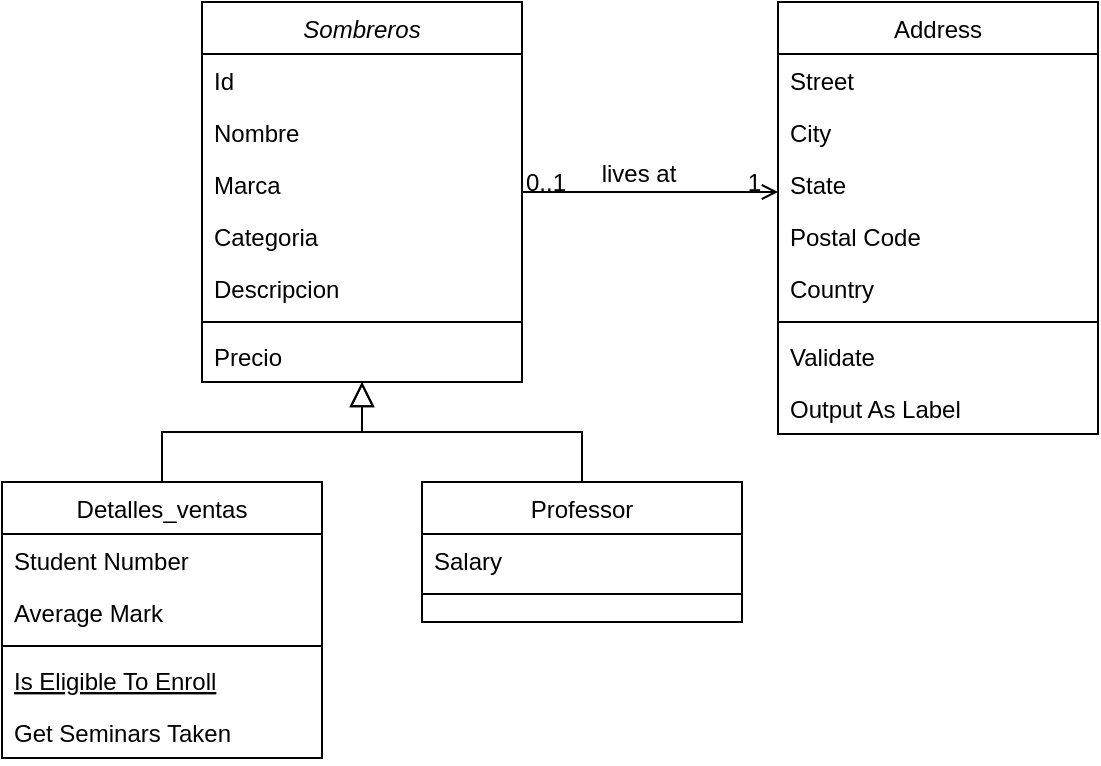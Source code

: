 <mxfile version="25.0.1" pages="2">
  <diagram id="C5RBs43oDa-KdzZeNtuy" name="Page-1">
    <mxGraphModel grid="1" page="1" gridSize="10" guides="1" tooltips="1" connect="1" arrows="1" fold="1" pageScale="1" pageWidth="827" pageHeight="1169" math="0" shadow="0">
      <root>
        <mxCell id="WIyWlLk6GJQsqaUBKTNV-0" />
        <mxCell id="WIyWlLk6GJQsqaUBKTNV-1" parent="WIyWlLk6GJQsqaUBKTNV-0" />
        <mxCell id="zkfFHV4jXpPFQw0GAbJ--0" value="Sombreros" style="swimlane;fontStyle=2;align=center;verticalAlign=top;childLayout=stackLayout;horizontal=1;startSize=26;horizontalStack=0;resizeParent=1;resizeLast=0;collapsible=1;marginBottom=0;rounded=0;shadow=0;strokeWidth=1;" parent="WIyWlLk6GJQsqaUBKTNV-1" vertex="1">
          <mxGeometry x="220" y="120" width="160" height="190" as="geometry">
            <mxRectangle x="230" y="140" width="160" height="26" as="alternateBounds" />
          </mxGeometry>
        </mxCell>
        <mxCell id="zkfFHV4jXpPFQw0GAbJ--1" value="Id    " style="text;align=left;verticalAlign=top;spacingLeft=4;spacingRight=4;overflow=hidden;rotatable=0;points=[[0,0.5],[1,0.5]];portConstraint=eastwest;" parent="zkfFHV4jXpPFQw0GAbJ--0" vertex="1">
          <mxGeometry y="26" width="160" height="26" as="geometry" />
        </mxCell>
        <mxCell id="zkfFHV4jXpPFQw0GAbJ--2" value="Nombre" style="text;align=left;verticalAlign=top;spacingLeft=4;spacingRight=4;overflow=hidden;rotatable=0;points=[[0,0.5],[1,0.5]];portConstraint=eastwest;rounded=0;shadow=0;html=0;" parent="zkfFHV4jXpPFQw0GAbJ--0" vertex="1">
          <mxGeometry y="52" width="160" height="26" as="geometry" />
        </mxCell>
        <mxCell id="zkfFHV4jXpPFQw0GAbJ--3" value="Marca " style="text;align=left;verticalAlign=top;spacingLeft=4;spacingRight=4;overflow=hidden;rotatable=0;points=[[0,0.5],[1,0.5]];portConstraint=eastwest;rounded=0;shadow=0;html=0;" parent="zkfFHV4jXpPFQw0GAbJ--0" vertex="1">
          <mxGeometry y="78" width="160" height="26" as="geometry" />
        </mxCell>
        <mxCell id="jVMNcpTjmxNYDDyI9EW5-1" value="Categoria" style="text;align=left;verticalAlign=top;spacingLeft=4;spacingRight=4;overflow=hidden;rotatable=0;points=[[0,0.5],[1,0.5]];portConstraint=eastwest;rounded=0;shadow=0;html=0;" vertex="1" parent="zkfFHV4jXpPFQw0GAbJ--0">
          <mxGeometry y="104" width="160" height="26" as="geometry" />
        </mxCell>
        <mxCell id="jVMNcpTjmxNYDDyI9EW5-0" value="Descripcion " style="text;align=left;verticalAlign=top;spacingLeft=4;spacingRight=4;overflow=hidden;rotatable=0;points=[[0,0.5],[1,0.5]];portConstraint=eastwest;rounded=0;shadow=0;html=0;" vertex="1" parent="zkfFHV4jXpPFQw0GAbJ--0">
          <mxGeometry y="130" width="160" height="26" as="geometry" />
        </mxCell>
        <mxCell id="zkfFHV4jXpPFQw0GAbJ--4" value="" style="line;html=1;strokeWidth=1;align=left;verticalAlign=middle;spacingTop=-1;spacingLeft=3;spacingRight=3;rotatable=0;labelPosition=right;points=[];portConstraint=eastwest;" parent="zkfFHV4jXpPFQw0GAbJ--0" vertex="1">
          <mxGeometry y="156" width="160" height="8" as="geometry" />
        </mxCell>
        <mxCell id="zkfFHV4jXpPFQw0GAbJ--5" value="Precio" style="text;align=left;verticalAlign=top;spacingLeft=4;spacingRight=4;overflow=hidden;rotatable=0;points=[[0,0.5],[1,0.5]];portConstraint=eastwest;" parent="zkfFHV4jXpPFQw0GAbJ--0" vertex="1">
          <mxGeometry y="164" width="160" height="26" as="geometry" />
        </mxCell>
        <mxCell id="zkfFHV4jXpPFQw0GAbJ--6" value="Detalles_ventas" style="swimlane;fontStyle=0;align=center;verticalAlign=top;childLayout=stackLayout;horizontal=1;startSize=26;horizontalStack=0;resizeParent=1;resizeLast=0;collapsible=1;marginBottom=0;rounded=0;shadow=0;strokeWidth=1;" parent="WIyWlLk6GJQsqaUBKTNV-1" vertex="1">
          <mxGeometry x="120" y="360" width="160" height="138" as="geometry">
            <mxRectangle x="130" y="380" width="160" height="26" as="alternateBounds" />
          </mxGeometry>
        </mxCell>
        <mxCell id="zkfFHV4jXpPFQw0GAbJ--7" value="Student Number" style="text;align=left;verticalAlign=top;spacingLeft=4;spacingRight=4;overflow=hidden;rotatable=0;points=[[0,0.5],[1,0.5]];portConstraint=eastwest;" parent="zkfFHV4jXpPFQw0GAbJ--6" vertex="1">
          <mxGeometry y="26" width="160" height="26" as="geometry" />
        </mxCell>
        <mxCell id="zkfFHV4jXpPFQw0GAbJ--8" value="Average Mark" style="text;align=left;verticalAlign=top;spacingLeft=4;spacingRight=4;overflow=hidden;rotatable=0;points=[[0,0.5],[1,0.5]];portConstraint=eastwest;rounded=0;shadow=0;html=0;" parent="zkfFHV4jXpPFQw0GAbJ--6" vertex="1">
          <mxGeometry y="52" width="160" height="26" as="geometry" />
        </mxCell>
        <mxCell id="zkfFHV4jXpPFQw0GAbJ--9" value="" style="line;html=1;strokeWidth=1;align=left;verticalAlign=middle;spacingTop=-1;spacingLeft=3;spacingRight=3;rotatable=0;labelPosition=right;points=[];portConstraint=eastwest;" parent="zkfFHV4jXpPFQw0GAbJ--6" vertex="1">
          <mxGeometry y="78" width="160" height="8" as="geometry" />
        </mxCell>
        <mxCell id="zkfFHV4jXpPFQw0GAbJ--10" value="Is Eligible To Enroll" style="text;align=left;verticalAlign=top;spacingLeft=4;spacingRight=4;overflow=hidden;rotatable=0;points=[[0,0.5],[1,0.5]];portConstraint=eastwest;fontStyle=4" parent="zkfFHV4jXpPFQw0GAbJ--6" vertex="1">
          <mxGeometry y="86" width="160" height="26" as="geometry" />
        </mxCell>
        <mxCell id="zkfFHV4jXpPFQw0GAbJ--11" value="Get Seminars Taken" style="text;align=left;verticalAlign=top;spacingLeft=4;spacingRight=4;overflow=hidden;rotatable=0;points=[[0,0.5],[1,0.5]];portConstraint=eastwest;" parent="zkfFHV4jXpPFQw0GAbJ--6" vertex="1">
          <mxGeometry y="112" width="160" height="26" as="geometry" />
        </mxCell>
        <mxCell id="zkfFHV4jXpPFQw0GAbJ--12" value="" style="endArrow=block;endSize=10;endFill=0;shadow=0;strokeWidth=1;rounded=0;curved=0;edgeStyle=elbowEdgeStyle;elbow=vertical;" parent="WIyWlLk6GJQsqaUBKTNV-1" source="zkfFHV4jXpPFQw0GAbJ--6" target="zkfFHV4jXpPFQw0GAbJ--0" edge="1">
          <mxGeometry width="160" relative="1" as="geometry">
            <mxPoint x="200" y="203" as="sourcePoint" />
            <mxPoint x="200" y="203" as="targetPoint" />
          </mxGeometry>
        </mxCell>
        <mxCell id="zkfFHV4jXpPFQw0GAbJ--13" value="Professor" style="swimlane;fontStyle=0;align=center;verticalAlign=top;childLayout=stackLayout;horizontal=1;startSize=26;horizontalStack=0;resizeParent=1;resizeLast=0;collapsible=1;marginBottom=0;rounded=0;shadow=0;strokeWidth=1;" parent="WIyWlLk6GJQsqaUBKTNV-1" vertex="1">
          <mxGeometry x="330" y="360" width="160" height="70" as="geometry">
            <mxRectangle x="340" y="380" width="170" height="26" as="alternateBounds" />
          </mxGeometry>
        </mxCell>
        <mxCell id="zkfFHV4jXpPFQw0GAbJ--14" value="Salary" style="text;align=left;verticalAlign=top;spacingLeft=4;spacingRight=4;overflow=hidden;rotatable=0;points=[[0,0.5],[1,0.5]];portConstraint=eastwest;" parent="zkfFHV4jXpPFQw0GAbJ--13" vertex="1">
          <mxGeometry y="26" width="160" height="26" as="geometry" />
        </mxCell>
        <mxCell id="zkfFHV4jXpPFQw0GAbJ--15" value="" style="line;html=1;strokeWidth=1;align=left;verticalAlign=middle;spacingTop=-1;spacingLeft=3;spacingRight=3;rotatable=0;labelPosition=right;points=[];portConstraint=eastwest;" parent="zkfFHV4jXpPFQw0GAbJ--13" vertex="1">
          <mxGeometry y="52" width="160" height="8" as="geometry" />
        </mxCell>
        <mxCell id="zkfFHV4jXpPFQw0GAbJ--16" value="" style="endArrow=block;endSize=10;endFill=0;shadow=0;strokeWidth=1;rounded=0;curved=0;edgeStyle=elbowEdgeStyle;elbow=vertical;" parent="WIyWlLk6GJQsqaUBKTNV-1" source="zkfFHV4jXpPFQw0GAbJ--13" target="zkfFHV4jXpPFQw0GAbJ--0" edge="1">
          <mxGeometry width="160" relative="1" as="geometry">
            <mxPoint x="210" y="373" as="sourcePoint" />
            <mxPoint x="310" y="271" as="targetPoint" />
          </mxGeometry>
        </mxCell>
        <mxCell id="zkfFHV4jXpPFQw0GAbJ--17" value="Address" style="swimlane;fontStyle=0;align=center;verticalAlign=top;childLayout=stackLayout;horizontal=1;startSize=26;horizontalStack=0;resizeParent=1;resizeLast=0;collapsible=1;marginBottom=0;rounded=0;shadow=0;strokeWidth=1;" parent="WIyWlLk6GJQsqaUBKTNV-1" vertex="1">
          <mxGeometry x="508" y="120" width="160" height="216" as="geometry">
            <mxRectangle x="550" y="140" width="160" height="26" as="alternateBounds" />
          </mxGeometry>
        </mxCell>
        <mxCell id="zkfFHV4jXpPFQw0GAbJ--18" value="Street" style="text;align=left;verticalAlign=top;spacingLeft=4;spacingRight=4;overflow=hidden;rotatable=0;points=[[0,0.5],[1,0.5]];portConstraint=eastwest;" parent="zkfFHV4jXpPFQw0GAbJ--17" vertex="1">
          <mxGeometry y="26" width="160" height="26" as="geometry" />
        </mxCell>
        <mxCell id="zkfFHV4jXpPFQw0GAbJ--19" value="City" style="text;align=left;verticalAlign=top;spacingLeft=4;spacingRight=4;overflow=hidden;rotatable=0;points=[[0,0.5],[1,0.5]];portConstraint=eastwest;rounded=0;shadow=0;html=0;" parent="zkfFHV4jXpPFQw0GAbJ--17" vertex="1">
          <mxGeometry y="52" width="160" height="26" as="geometry" />
        </mxCell>
        <mxCell id="zkfFHV4jXpPFQw0GAbJ--20" value="State" style="text;align=left;verticalAlign=top;spacingLeft=4;spacingRight=4;overflow=hidden;rotatable=0;points=[[0,0.5],[1,0.5]];portConstraint=eastwest;rounded=0;shadow=0;html=0;" parent="zkfFHV4jXpPFQw0GAbJ--17" vertex="1">
          <mxGeometry y="78" width="160" height="26" as="geometry" />
        </mxCell>
        <mxCell id="zkfFHV4jXpPFQw0GAbJ--21" value="Postal Code" style="text;align=left;verticalAlign=top;spacingLeft=4;spacingRight=4;overflow=hidden;rotatable=0;points=[[0,0.5],[1,0.5]];portConstraint=eastwest;rounded=0;shadow=0;html=0;" parent="zkfFHV4jXpPFQw0GAbJ--17" vertex="1">
          <mxGeometry y="104" width="160" height="26" as="geometry" />
        </mxCell>
        <mxCell id="zkfFHV4jXpPFQw0GAbJ--22" value="Country" style="text;align=left;verticalAlign=top;spacingLeft=4;spacingRight=4;overflow=hidden;rotatable=0;points=[[0,0.5],[1,0.5]];portConstraint=eastwest;rounded=0;shadow=0;html=0;" parent="zkfFHV4jXpPFQw0GAbJ--17" vertex="1">
          <mxGeometry y="130" width="160" height="26" as="geometry" />
        </mxCell>
        <mxCell id="zkfFHV4jXpPFQw0GAbJ--23" value="" style="line;html=1;strokeWidth=1;align=left;verticalAlign=middle;spacingTop=-1;spacingLeft=3;spacingRight=3;rotatable=0;labelPosition=right;points=[];portConstraint=eastwest;" parent="zkfFHV4jXpPFQw0GAbJ--17" vertex="1">
          <mxGeometry y="156" width="160" height="8" as="geometry" />
        </mxCell>
        <mxCell id="zkfFHV4jXpPFQw0GAbJ--24" value="Validate" style="text;align=left;verticalAlign=top;spacingLeft=4;spacingRight=4;overflow=hidden;rotatable=0;points=[[0,0.5],[1,0.5]];portConstraint=eastwest;" parent="zkfFHV4jXpPFQw0GAbJ--17" vertex="1">
          <mxGeometry y="164" width="160" height="26" as="geometry" />
        </mxCell>
        <mxCell id="zkfFHV4jXpPFQw0GAbJ--25" value="Output As Label" style="text;align=left;verticalAlign=top;spacingLeft=4;spacingRight=4;overflow=hidden;rotatable=0;points=[[0,0.5],[1,0.5]];portConstraint=eastwest;" parent="zkfFHV4jXpPFQw0GAbJ--17" vertex="1">
          <mxGeometry y="190" width="160" height="26" as="geometry" />
        </mxCell>
        <mxCell id="zkfFHV4jXpPFQw0GAbJ--26" value="" style="endArrow=open;shadow=0;strokeWidth=1;rounded=0;curved=0;endFill=1;edgeStyle=elbowEdgeStyle;elbow=vertical;" parent="WIyWlLk6GJQsqaUBKTNV-1" source="zkfFHV4jXpPFQw0GAbJ--0" target="zkfFHV4jXpPFQw0GAbJ--17" edge="1">
          <mxGeometry x="0.5" y="41" relative="1" as="geometry">
            <mxPoint x="380" y="192" as="sourcePoint" />
            <mxPoint x="540" y="192" as="targetPoint" />
            <mxPoint x="-40" y="32" as="offset" />
          </mxGeometry>
        </mxCell>
        <mxCell id="zkfFHV4jXpPFQw0GAbJ--27" value="0..1" style="resizable=0;align=left;verticalAlign=bottom;labelBackgroundColor=none;fontSize=12;" parent="zkfFHV4jXpPFQw0GAbJ--26" connectable="0" vertex="1">
          <mxGeometry x="-1" relative="1" as="geometry">
            <mxPoint y="4" as="offset" />
          </mxGeometry>
        </mxCell>
        <mxCell id="zkfFHV4jXpPFQw0GAbJ--28" value="1" style="resizable=0;align=right;verticalAlign=bottom;labelBackgroundColor=none;fontSize=12;" parent="zkfFHV4jXpPFQw0GAbJ--26" connectable="0" vertex="1">
          <mxGeometry x="1" relative="1" as="geometry">
            <mxPoint x="-7" y="4" as="offset" />
          </mxGeometry>
        </mxCell>
        <mxCell id="zkfFHV4jXpPFQw0GAbJ--29" value="lives at" style="text;html=1;resizable=0;points=[];;align=center;verticalAlign=middle;labelBackgroundColor=none;rounded=0;shadow=0;strokeWidth=1;fontSize=12;" parent="zkfFHV4jXpPFQw0GAbJ--26" vertex="1" connectable="0">
          <mxGeometry x="0.5" y="49" relative="1" as="geometry">
            <mxPoint x="-38" y="40" as="offset" />
          </mxGeometry>
        </mxCell>
      </root>
    </mxGraphModel>
  </diagram>
  <diagram id="OCLqqegH3mlAJ1RBl8a9" name="ER">
    <mxGraphModel dx="2345" dy="2118" grid="1" gridSize="10" guides="1" tooltips="1" connect="1" arrows="1" fold="1" page="1" pageScale="1" pageWidth="827" pageHeight="1169" math="0" shadow="0">
      <root>
        <mxCell id="0" />
        <mxCell id="1" parent="0" />
        <mxCell id="sJF3YPYKDgFNLDfuukDZ-1" style="rounded=0;orthogonalLoop=1;jettySize=auto;elbow=vertical;html=1;fontFamily=Helvetica;fontSize=12;fontColor=default;fontStyle=0;edgeStyle=orthogonalEdgeStyle;startArrow=ERmandOne;startFill=0;endArrow=ERmandOne;endFill=0;labelBackgroundColor=none;strokeColor=#182E3E;swimlaneLine=0;exitX=0;exitY=0.5;exitDx=0;exitDy=0;entryX=1;entryY=0.5;entryDx=0;entryDy=0;" edge="1" parent="1" source="sJF3YPYKDgFNLDfuukDZ-80" target="sJF3YPYKDgFNLDfuukDZ-109">
          <mxGeometry relative="1" as="geometry">
            <mxPoint x="320" y="-470" as="sourcePoint" />
            <Array as="points">
              <mxPoint x="290" y="-659" />
              <mxPoint x="290" y="-179" />
            </Array>
            <mxPoint x="240" y="-180" as="targetPoint" />
          </mxGeometry>
        </mxCell>
        <mxCell id="sJF3YPYKDgFNLDfuukDZ-2" style="edgeStyle=orthogonalEdgeStyle;rounded=0;orthogonalLoop=1;jettySize=auto;html=1;labelBackgroundColor=none;strokeColor=#182E3E;fontColor=default;startArrow=ERmany;startFill=0;endArrow=ERmany;endFill=0;swimlaneLine=0;exitX=1;exitY=0.5;exitDx=0;exitDy=0;entryX=0;entryY=0.5;entryDx=0;entryDy=0;" edge="1" parent="1" target="sJF3YPYKDgFNLDfuukDZ-46" source="sJF3YPYKDgFNLDfuukDZ-10">
          <mxGeometry relative="1" as="geometry">
            <mxPoint x="670" y="390" as="sourcePoint" />
            <mxPoint x="370" y="260" as="targetPoint" />
            <Array as="points">
              <mxPoint x="300" y="-149" />
              <mxPoint x="300" y="20" />
              <mxPoint x="350" y="20" />
            </Array>
          </mxGeometry>
        </mxCell>
        <mxCell id="sJF3YPYKDgFNLDfuukDZ-4" style="edgeStyle=orthogonalEdgeStyle;rounded=0;orthogonalLoop=1;jettySize=auto;html=1;endArrow=ERmandOne;endFill=0;startArrow=ERmany;startFill=0;labelBackgroundColor=none;strokeColor=#182E3E;fontColor=default;swimlaneLine=0;entryX=1;entryY=0.5;entryDx=0;entryDy=0;exitX=0;exitY=0.5;exitDx=0;exitDy=0;" edge="1" parent="1" source="sJF3YPYKDgFNLDfuukDZ-102" target="sJF3YPYKDgFNLDfuukDZ-48">
          <mxGeometry relative="1" as="geometry">
            <mxPoint x="640" y="-60" as="sourcePoint" />
            <mxPoint x="765" y="36" as="targetPoint" />
            <Array as="points">
              <mxPoint x="620" y="21" />
              <mxPoint x="620" y="20" />
              <mxPoint x="590" y="20" />
              <mxPoint x="590" y="81" />
            </Array>
          </mxGeometry>
        </mxCell>
        <mxCell id="sJF3YPYKDgFNLDfuukDZ-8" value="&lt;font color=&quot;#ffffff&quot;&gt;Detalles_compras&lt;/font&gt;" style="swimlane;fontStyle=0;align=center;verticalAlign=middle;childLayout=stackLayout;horizontal=1;startSize=26;horizontalStack=0;resizeParent=1;resizeParentMax=0;resizeLast=0;collapsible=1;marginBottom=0;whiteSpace=wrap;html=1;strokeColor=#909090;fontFamily=Helvetica;fontSize=12;fontColor=#1A1A1A;labelBackgroundColor=none;fillColor=#F5AB50;" vertex="1" parent="1">
          <mxGeometry x="40" y="-250" width="193" height="262" as="geometry" />
        </mxCell>
        <mxCell id="sJF3YPYKDgFNLDfuukDZ-9" value="- id&amp;nbsp; &amp;nbsp; &amp;nbsp; &amp;nbsp; &amp;nbsp; &amp;nbsp; &amp;nbsp; &amp;nbsp; &amp;nbsp; &amp;nbsp; &amp;nbsp; &amp;nbsp; &amp;nbsp; &amp;nbsp; &amp;nbsp; &amp;nbsp; &amp;nbsp; &amp;nbsp; &amp;nbsp; &amp;nbsp; int" style="text;strokeColor=none;fillColor=none;align=left;verticalAlign=middle;spacingLeft=4;spacingRight=4;overflow=hidden;points=[[0,0.5],[1,0.5]];portConstraint=eastwest;rotatable=0;whiteSpace=wrap;html=1;labelBackgroundColor=none;fontColor=#1A1A1A;swimlaneLine=0;" vertex="1" parent="sJF3YPYKDgFNLDfuukDZ-8">
          <mxGeometry y="26" width="193" height="30" as="geometry" />
        </mxCell>
        <mxCell id="sJF3YPYKDgFNLDfuukDZ-109" value="- producto_id&amp;nbsp; &amp;nbsp; &amp;nbsp; &amp;nbsp; &amp;nbsp; &amp;nbsp; &amp;nbsp; &amp;nbsp; &amp;nbsp; &amp;nbsp; &amp;nbsp; &amp;nbsp; string" style="text;strokeColor=none;fillColor=none;align=left;verticalAlign=middle;spacingLeft=4;spacingRight=4;overflow=hidden;points=[[0,0.5],[1,0.5]];portConstraint=eastwest;rotatable=0;whiteSpace=wrap;html=1;labelBackgroundColor=none;fontColor=#1A1A1A;swimlaneLine=0;" vertex="1" parent="sJF3YPYKDgFNLDfuukDZ-8">
          <mxGeometry y="56" width="193" height="30" as="geometry" />
        </mxCell>
        <object label="- compra_id&amp;nbsp; &amp;nbsp; &amp;nbsp; &amp;nbsp; &amp;nbsp; &amp;nbsp; &amp;nbsp;string" hoa="" id="sJF3YPYKDgFNLDfuukDZ-10">
          <mxCell style="text;strokeColor=none;fillColor=none;align=left;verticalAlign=middle;spacingLeft=4;spacingRight=4;overflow=hidden;points=[[0,0.5],[1,0.5]];portConstraint=eastwest;rotatable=0;whiteSpace=wrap;html=1;labelBackgroundColor=none;fontColor=#1A1A1A;swimlaneLine=0;" vertex="1" parent="sJF3YPYKDgFNLDfuukDZ-8">
            <mxGeometry y="86" width="193" height="30" as="geometry" />
          </mxCell>
        </object>
        <mxCell id="sJF3YPYKDgFNLDfuukDZ-11" value="- cantidad&amp;nbsp; &amp;nbsp; &amp;nbsp; &amp;nbsp; &amp;nbsp; &amp;nbsp; &amp;nbsp; &amp;nbsp; &amp;nbsp; &amp;nbsp; &amp;nbsp; &amp;nbsp; string" style="text;strokeColor=none;fillColor=none;align=left;verticalAlign=middle;spacingLeft=4;spacingRight=4;overflow=hidden;points=[[0,0.5],[1,0.5]];portConstraint=eastwest;rotatable=0;whiteSpace=wrap;html=1;labelBackgroundColor=none;fontColor=#1A1A1A;swimlaneLine=0;" vertex="1" parent="sJF3YPYKDgFNLDfuukDZ-8">
          <mxGeometry y="116" width="193" height="30" as="geometry" />
        </mxCell>
        <mxCell id="sJF3YPYKDgFNLDfuukDZ-110" value="- Precio_unitario&amp;nbsp; &amp;nbsp; &amp;nbsp; &amp;nbsp; &amp;nbsp; &amp;nbsp; &amp;nbsp; &amp;nbsp; string" style="text;strokeColor=none;fillColor=none;align=left;verticalAlign=middle;spacingLeft=4;spacingRight=4;overflow=hidden;points=[[0,0.5],[1,0.5]];portConstraint=eastwest;rotatable=0;whiteSpace=wrap;html=1;labelBackgroundColor=none;fontColor=#1A1A1A;swimlaneLine=0;" vertex="1" parent="sJF3YPYKDgFNLDfuukDZ-8">
          <mxGeometry y="146" width="193" height="30" as="geometry" />
        </mxCell>
        <mxCell id="sJF3YPYKDgFNLDfuukDZ-12" value="" style="line;strokeWidth=1;fillColor=#F5AB50;align=center;verticalAlign=middle;spacingTop=-1;spacingLeft=3;spacingRight=3;rotatable=0;labelPosition=right;points=[];portConstraint=eastwest;strokeColor=#909090;fontFamily=Helvetica;fontSize=12;fontColor=#1A1A1A;fontStyle=0;labelBackgroundColor=none;" vertex="1" parent="sJF3YPYKDgFNLDfuukDZ-8">
          <mxGeometry y="176" width="193" height="8" as="geometry" />
        </mxCell>
        <mxCell id="sJF3YPYKDgFNLDfuukDZ-13" value="+ asignarEspaciosSeguros()" style="text;strokeColor=none;fillColor=none;align=left;verticalAlign=top;spacingLeft=4;spacingRight=4;overflow=hidden;rotatable=0;points=[[0,0.5],[1,0.5]];portConstraint=eastwest;whiteSpace=wrap;html=1;fontFamily=Helvetica;fontSize=12;fontColor=#1A1A1A;fontStyle=0;labelBackgroundColor=none;" vertex="1" parent="sJF3YPYKDgFNLDfuukDZ-8">
          <mxGeometry y="184" width="193" height="26" as="geometry" />
        </mxCell>
        <mxCell id="sJF3YPYKDgFNLDfuukDZ-14" value="+ inscripciones()" style="text;strokeColor=none;fillColor=none;align=left;verticalAlign=top;spacingLeft=4;spacingRight=4;overflow=hidden;rotatable=0;points=[[0,0.5],[1,0.5]];portConstraint=eastwest;whiteSpace=wrap;html=1;fontFamily=Helvetica;fontSize=12;fontColor=#1A1A1A;fontStyle=0;labelBackgroundColor=none;" vertex="1" parent="sJF3YPYKDgFNLDfuukDZ-8">
          <mxGeometry y="210" width="193" height="26" as="geometry" />
        </mxCell>
        <mxCell id="sJF3YPYKDgFNLDfuukDZ-15" value="+ asignarRolesPermisos()" style="text;strokeColor=none;fillColor=none;align=left;verticalAlign=top;spacingLeft=4;spacingRight=4;overflow=hidden;rotatable=0;points=[[0,0.5],[1,0.5]];portConstraint=eastwest;whiteSpace=wrap;html=1;fontFamily=Helvetica;fontSize=12;fontColor=#1A1A1A;fontStyle=0;labelBackgroundColor=none;" vertex="1" parent="sJF3YPYKDgFNLDfuukDZ-8">
          <mxGeometry y="236" width="193" height="26" as="geometry" />
        </mxCell>
        <object label="&lt;font color=&quot;#ffffff&quot;&gt;Detalles_Ventas&lt;/font&gt;" id="sJF3YPYKDgFNLDfuukDZ-17">
          <mxCell style="swimlane;fontStyle=0;align=center;verticalAlign=middle;childLayout=stackLayout;horizontal=1;startSize=26;horizontalStack=0;resizeParent=1;resizeParentMax=0;resizeLast=0;collapsible=1;marginBottom=0;whiteSpace=wrap;html=1;strokeColor=#909090;fontFamily=Helvetica;fontSize=12;fontColor=#1A1A1A;labelBackgroundColor=none;fillColor=#F5AB50;" vertex="1" parent="1">
            <mxGeometry x="40" y="-620" width="204" height="262" as="geometry" />
          </mxCell>
        </object>
        <object label="- id&amp;nbsp; &amp;nbsp; &amp;nbsp; &amp;nbsp; &amp;nbsp; &amp;nbsp; &amp;nbsp; &amp;nbsp; &amp;nbsp; &amp;nbsp; &amp;nbsp; &amp;nbsp; &amp;nbsp; &amp;nbsp; &amp;nbsp; &amp;nbsp; &amp;nbsp; &amp;nbsp; &amp;nbsp; &amp;nbsp; &amp;nbsp;string" id="sJF3YPYKDgFNLDfuukDZ-18">
          <mxCell style="text;strokeColor=none;fillColor=none;align=left;verticalAlign=middle;spacingLeft=4;spacingRight=4;overflow=hidden;points=[[0,0.5],[1,0.5]];portConstraint=eastwest;rotatable=0;whiteSpace=wrap;html=1;labelBackgroundColor=none;fontColor=#1A1A1A;swimlaneLine=0;" vertex="1" parent="sJF3YPYKDgFNLDfuukDZ-17">
            <mxGeometry y="26" width="204" height="30" as="geometry" />
          </mxCell>
        </object>
        <object label="- Venta_id&amp;nbsp; &amp;nbsp; &amp;nbsp; &amp;nbsp; &amp;nbsp; &amp;nbsp; &amp;nbsp; &amp;nbsp; &amp;nbsp; &amp;nbsp; &amp;nbsp; &amp;nbsp; &amp;nbsp; &amp;nbsp; &amp;nbsp; &amp;nbsp; string" hoa="" id="sJF3YPYKDgFNLDfuukDZ-19">
          <mxCell style="text;strokeColor=none;fillColor=none;align=left;verticalAlign=middle;spacingLeft=4;spacingRight=4;overflow=hidden;points=[[0,0.5],[1,0.5]];portConstraint=eastwest;rotatable=0;whiteSpace=wrap;html=1;labelBackgroundColor=none;fontColor=#1A1A1A;swimlaneLine=0;" vertex="1" parent="sJF3YPYKDgFNLDfuukDZ-17">
            <mxGeometry y="56" width="204" height="30" as="geometry" />
          </mxCell>
        </object>
        <mxCell id="sJF3YPYKDgFNLDfuukDZ-20" value="- Producto_id&amp;nbsp; &amp;nbsp; &amp;nbsp; &amp;nbsp; &amp;nbsp; &amp;nbsp; &amp;nbsp; &amp;nbsp; &amp;nbsp; &amp;nbsp; &amp;nbsp; &amp;nbsp; &amp;nbsp; string" style="text;strokeColor=none;fillColor=none;align=left;verticalAlign=middle;spacingLeft=4;spacingRight=4;overflow=hidden;points=[[0,0.5],[1,0.5]];portConstraint=eastwest;rotatable=0;whiteSpace=wrap;html=1;labelBackgroundColor=none;fontColor=#1A1A1A;swimlaneLine=0;" vertex="1" parent="sJF3YPYKDgFNLDfuukDZ-17">
          <mxGeometry y="86" width="204" height="30" as="geometry" />
        </mxCell>
        <mxCell id="sJF3YPYKDgFNLDfuukDZ-21" value="- Cantidad&amp;nbsp; &amp;nbsp; &amp;nbsp; &amp;nbsp; &amp;nbsp; &amp;nbsp; &amp;nbsp; &amp;nbsp; &amp;nbsp; &amp;nbsp; &amp;nbsp; &amp;nbsp; &amp;nbsp;string" style="text;strokeColor=none;fillColor=none;align=left;verticalAlign=middle;spacingLeft=4;spacingRight=4;overflow=hidden;points=[[0,0.5],[1,0.5]];portConstraint=eastwest;rotatable=0;whiteSpace=wrap;html=1;labelBackgroundColor=none;fontColor=#1A1A1A;swimlaneLine=0;" vertex="1" parent="sJF3YPYKDgFNLDfuukDZ-17">
          <mxGeometry y="116" width="204" height="30" as="geometry" />
        </mxCell>
        <mxCell id="sJF3YPYKDgFNLDfuukDZ-22" value="- Precio_unitario&amp;nbsp; &amp;nbsp; &amp;nbsp; &amp;nbsp; &amp;nbsp; &amp;nbsp; &amp;nbsp; &amp;nbsp; &amp;nbsp; &amp;nbsp; &amp;nbsp; string" style="text;strokeColor=none;fillColor=none;align=left;verticalAlign=middle;spacingLeft=4;spacingRight=4;overflow=hidden;points=[[0,0.5],[1,0.5]];portConstraint=eastwest;rotatable=0;whiteSpace=wrap;html=1;labelBackgroundColor=none;fontColor=#1A1A1A;swimlaneLine=0;" vertex="1" parent="sJF3YPYKDgFNLDfuukDZ-17">
          <mxGeometry y="146" width="204" height="30" as="geometry" />
        </mxCell>
        <mxCell id="sJF3YPYKDgFNLDfuukDZ-30" value="" style="line;strokeWidth=1;fillColor=#F5AB50;align=center;verticalAlign=middle;spacingTop=-1;spacingLeft=3;spacingRight=3;rotatable=0;labelPosition=right;points=[];portConstraint=eastwest;strokeColor=#909090;fontFamily=Helvetica;fontSize=12;fontColor=#1A1A1A;fontStyle=0;labelBackgroundColor=none;" vertex="1" parent="sJF3YPYKDgFNLDfuukDZ-17">
          <mxGeometry y="176" width="204" height="8" as="geometry" />
        </mxCell>
        <mxCell id="sJF3YPYKDgFNLDfuukDZ-31" value="+ crearPlanificación()" style="text;strokeColor=none;fillColor=none;align=left;verticalAlign=top;spacingLeft=4;spacingRight=4;overflow=hidden;rotatable=0;points=[[0,0.5],[1,0.5]];portConstraint=eastwest;whiteSpace=wrap;html=1;fontFamily=Helvetica;fontSize=12;fontColor=#1A1A1A;fontStyle=0;labelBackgroundColor=none;" vertex="1" parent="sJF3YPYKDgFNLDfuukDZ-17">
          <mxGeometry y="184" width="204" height="26" as="geometry" />
        </mxCell>
        <mxCell id="sJF3YPYKDgFNLDfuukDZ-32" value="+ editarPlanificación()" style="text;strokeColor=none;fillColor=none;align=left;verticalAlign=top;spacingLeft=4;spacingRight=4;overflow=hidden;rotatable=0;points=[[0,0.5],[1,0.5]];portConstraint=eastwest;whiteSpace=wrap;html=1;fontFamily=Helvetica;fontSize=12;fontColor=#1A1A1A;fontStyle=0;labelBackgroundColor=none;" vertex="1" parent="sJF3YPYKDgFNLDfuukDZ-17">
          <mxGeometry y="210" width="204" height="26" as="geometry" />
        </mxCell>
        <mxCell id="sJF3YPYKDgFNLDfuukDZ-33" value="+ eliminarActividades()" style="text;strokeColor=none;fillColor=none;align=left;verticalAlign=top;spacingLeft=4;spacingRight=4;overflow=hidden;rotatable=0;points=[[0,0.5],[1,0.5]];portConstraint=eastwest;whiteSpace=wrap;html=1;fontFamily=Helvetica;fontSize=12;fontColor=#1A1A1A;fontStyle=0;labelBackgroundColor=none;" vertex="1" parent="sJF3YPYKDgFNLDfuukDZ-17">
          <mxGeometry y="236" width="204" height="26" as="geometry" />
        </mxCell>
        <mxCell id="sJF3YPYKDgFNLDfuukDZ-34" value="&lt;font color=&quot;#ffffff&quot;&gt;Empleados&lt;/font&gt;" style="swimlane;fontStyle=0;align=center;verticalAlign=middle;childLayout=stackLayout;horizontal=1;startSize=26;horizontalStack=0;resizeParent=1;resizeParentMax=0;resizeLast=0;collapsible=1;marginBottom=0;whiteSpace=wrap;html=1;strokeColor=#909090;fontFamily=Helvetica;fontSize=12;fontColor=#1A1A1A;labelBackgroundColor=none;fillColor=#F5AB50;" vertex="1" parent="1">
          <mxGeometry x="690" y="-310" width="220" height="202" as="geometry" />
        </mxCell>
        <mxCell id="sJF3YPYKDgFNLDfuukDZ-35" value="- id&amp;nbsp; &amp;nbsp; &amp;nbsp; &amp;nbsp; &amp;nbsp; &amp;nbsp; &amp;nbsp; &amp;nbsp; &amp;nbsp; &amp;nbsp; &amp;nbsp; &amp;nbsp; &amp;nbsp; &amp;nbsp; &amp;nbsp; &amp;nbsp; &amp;nbsp; &amp;nbsp; &amp;nbsp; &amp;nbsp; &amp;nbsp; &amp;nbsp; &amp;nbsp; &amp;nbsp;int" style="text;strokeColor=none;fillColor=none;align=left;verticalAlign=middle;spacingLeft=4;spacingRight=4;overflow=hidden;points=[[0,0.5],[1,0.5]];portConstraint=eastwest;rotatable=0;whiteSpace=wrap;html=1;labelBackgroundColor=none;fontColor=#1A1A1A;swimlaneLine=0;" vertex="1" parent="sJF3YPYKDgFNLDfuukDZ-34">
          <mxGeometry y="26" width="220" height="30" as="geometry" />
        </mxCell>
        <object label="- Nombre&amp;nbsp; &amp;nbsp; &amp;nbsp; &amp;nbsp; &amp;nbsp; &amp;nbsp; &amp;nbsp; &amp;nbsp; &amp;nbsp; &amp;nbsp; &amp;nbsp; &amp;nbsp; &amp;nbsp; &amp;nbsp; &amp;nbsp; &amp;nbsp; &amp;nbsp; string" hoa="" id="sJF3YPYKDgFNLDfuukDZ-36">
          <mxCell style="text;strokeColor=none;fillColor=none;align=left;verticalAlign=middle;spacingLeft=4;spacingRight=4;overflow=hidden;points=[[0,0.5],[1,0.5]];portConstraint=eastwest;rotatable=0;whiteSpace=wrap;html=1;labelBackgroundColor=none;fontColor=#1A1A1A;swimlaneLine=0;" vertex="1" parent="sJF3YPYKDgFNLDfuukDZ-34">
            <mxGeometry y="56" width="220" height="30" as="geometry" />
          </mxCell>
        </object>
        <mxCell id="sJF3YPYKDgFNLDfuukDZ-37" value="- correo&amp;nbsp; &amp;nbsp; &amp;nbsp; &amp;nbsp; &amp;nbsp; &amp;nbsp; &amp;nbsp; &amp;nbsp; &amp;nbsp; &amp;nbsp; &amp;nbsp; &amp;nbsp; &amp;nbsp; &amp;nbsp; &amp;nbsp; &amp;nbsp; &amp;nbsp; string" style="text;strokeColor=none;fillColor=none;align=left;verticalAlign=middle;spacingLeft=4;spacingRight=4;overflow=hidden;points=[[0,0.5],[1,0.5]];portConstraint=eastwest;rotatable=0;whiteSpace=wrap;html=1;labelBackgroundColor=none;fontColor=#1A1A1A;swimlaneLine=0;" vertex="1" parent="sJF3YPYKDgFNLDfuukDZ-34">
          <mxGeometry y="86" width="220" height="30" as="geometry" />
        </mxCell>
        <mxCell id="sJF3YPYKDgFNLDfuukDZ-41" value="" style="line;strokeWidth=1;fillColor=#F5AB50;align=center;verticalAlign=middle;spacingTop=-1;spacingLeft=3;spacingRight=3;rotatable=0;labelPosition=right;points=[];portConstraint=eastwest;strokeColor=#909090;fontFamily=Helvetica;fontSize=12;fontColor=#1A1A1A;fontStyle=0;labelBackgroundColor=none;" vertex="1" parent="sJF3YPYKDgFNLDfuukDZ-34">
          <mxGeometry y="116" width="220" height="8" as="geometry" />
        </mxCell>
        <mxCell id="sJF3YPYKDgFNLDfuukDZ-42" value="+ ingresarMaterial()" style="text;strokeColor=none;fillColor=none;align=left;verticalAlign=top;spacingLeft=4;spacingRight=4;overflow=hidden;rotatable=0;points=[[0,0.5],[1,0.5]];portConstraint=eastwest;whiteSpace=wrap;html=1;fontFamily=Helvetica;fontSize=12;fontColor=#1A1A1A;fontStyle=0;labelBackgroundColor=none;" vertex="1" parent="sJF3YPYKDgFNLDfuukDZ-34">
          <mxGeometry y="124" width="220" height="26" as="geometry" />
        </mxCell>
        <mxCell id="sJF3YPYKDgFNLDfuukDZ-43" value="+ editarMaterial()" style="text;strokeColor=none;fillColor=none;align=left;verticalAlign=top;spacingLeft=4;spacingRight=4;overflow=hidden;rotatable=0;points=[[0,0.5],[1,0.5]];portConstraint=eastwest;whiteSpace=wrap;html=1;fontFamily=Helvetica;fontSize=12;fontColor=#1A1A1A;fontStyle=0;labelBackgroundColor=none;" vertex="1" parent="sJF3YPYKDgFNLDfuukDZ-34">
          <mxGeometry y="150" width="220" height="26" as="geometry" />
        </mxCell>
        <mxCell id="sJF3YPYKDgFNLDfuukDZ-44" value="+ eliminarMaterial()" style="text;strokeColor=none;fillColor=none;align=left;verticalAlign=top;spacingLeft=4;spacingRight=4;overflow=hidden;rotatable=0;points=[[0,0.5],[1,0.5]];portConstraint=eastwest;whiteSpace=wrap;html=1;fontFamily=Helvetica;fontSize=12;fontColor=#1A1A1A;fontStyle=0;labelBackgroundColor=none;" vertex="1" parent="sJF3YPYKDgFNLDfuukDZ-34">
          <mxGeometry y="176" width="220" height="26" as="geometry" />
        </mxCell>
        <object label="&lt;font color=&quot;#ffffff&quot;&gt;Compras&lt;/font&gt;" id="sJF3YPYKDgFNLDfuukDZ-45">
          <mxCell style="swimlane;fontStyle=0;align=center;verticalAlign=middle;childLayout=stackLayout;horizontal=1;startSize=26;horizontalStack=0;resizeParent=1;resizeParentMax=0;resizeLast=0;collapsible=1;marginBottom=0;whiteSpace=wrap;html=1;strokeColor=#909090;fontFamily=Helvetica;fontSize=12;fontColor=#1A1A1A;labelBackgroundColor=none;fillColor=#F5AB50;" vertex="1" parent="1">
            <mxGeometry x="350" y="-20" width="203" height="202" as="geometry" />
          </mxCell>
        </object>
        <object label="- id&amp;nbsp; &amp;nbsp; &amp;nbsp; &amp;nbsp; &amp;nbsp; &amp;nbsp; &amp;nbsp; &amp;nbsp; &amp;nbsp; &amp;nbsp; &amp;nbsp; &amp;nbsp; &amp;nbsp; &amp;nbsp; &amp;nbsp; &amp;nbsp; &amp;nbsp; &amp;nbsp; &amp;nbsp; &amp;nbsp; &amp;nbsp;int" id="sJF3YPYKDgFNLDfuukDZ-46">
          <mxCell style="text;strokeColor=none;fillColor=none;align=left;verticalAlign=middle;spacingLeft=4;spacingRight=4;overflow=hidden;points=[[0,0.5],[1,0.5]];portConstraint=eastwest;rotatable=0;whiteSpace=wrap;html=1;labelBackgroundColor=none;fontColor=#1A1A1A;swimlaneLine=0;" vertex="1" parent="sJF3YPYKDgFNLDfuukDZ-45">
            <mxGeometry y="26" width="203" height="30" as="geometry" />
          </mxCell>
        </object>
        <object label="- fecha&amp;nbsp; &amp;nbsp; &amp;nbsp; &amp;nbsp; &amp;nbsp; &amp;nbsp; &amp;nbsp; &amp;nbsp; &amp;nbsp; &amp;nbsp; &amp;nbsp; &amp;nbsp; &amp;nbsp; &amp;nbsp; &amp;nbsp; int" hoa="" id="sJF3YPYKDgFNLDfuukDZ-47">
          <mxCell style="text;strokeColor=none;fillColor=none;align=left;verticalAlign=middle;spacingLeft=4;spacingRight=4;overflow=hidden;points=[[0,0.5],[1,0.5]];portConstraint=eastwest;rotatable=0;whiteSpace=wrap;html=1;labelBackgroundColor=none;fontColor=#1A1A1A;swimlaneLine=0;" vertex="1" parent="sJF3YPYKDgFNLDfuukDZ-45">
            <mxGeometry y="56" width="203" height="30" as="geometry" />
          </mxCell>
        </object>
        <mxCell id="sJF3YPYKDgFNLDfuukDZ-48" value="- proveedor_id&amp;nbsp; &amp;nbsp; &amp;nbsp; &amp;nbsp; &amp;nbsp; &amp;nbsp; &amp;nbsp; &amp;nbsp; &amp;nbsp; &amp;nbsp; &amp;nbsp;string" style="text;strokeColor=none;fillColor=none;align=left;verticalAlign=middle;spacingLeft=4;spacingRight=4;overflow=hidden;points=[[0,0.5],[1,0.5]];portConstraint=eastwest;rotatable=0;whiteSpace=wrap;html=1;labelBackgroundColor=none;fontColor=#1A1A1A;swimlaneLine=0;" vertex="1" parent="sJF3YPYKDgFNLDfuukDZ-45">
          <mxGeometry y="86" width="203" height="30" as="geometry" />
        </mxCell>
        <mxCell id="sJF3YPYKDgFNLDfuukDZ-53" value="" style="line;strokeWidth=1;fillColor=#F5AB50;align=center;verticalAlign=middle;spacingTop=-1;spacingLeft=3;spacingRight=3;rotatable=0;labelPosition=right;points=[];portConstraint=eastwest;strokeColor=#909090;fontFamily=Helvetica;fontSize=12;fontColor=#1A1A1A;fontStyle=0;labelBackgroundColor=none;" vertex="1" parent="sJF3YPYKDgFNLDfuukDZ-45">
          <mxGeometry y="116" width="203" height="8" as="geometry" />
        </mxCell>
        <mxCell id="sJF3YPYKDgFNLDfuukDZ-54" value="+ ingresarActividad()" style="text;strokeColor=none;fillColor=none;align=left;verticalAlign=top;spacingLeft=4;spacingRight=4;overflow=hidden;rotatable=0;points=[[0,0.5],[1,0.5]];portConstraint=eastwest;whiteSpace=wrap;html=1;fontFamily=Helvetica;fontSize=12;fontColor=#1A1A1A;fontStyle=0;labelBackgroundColor=none;" vertex="1" parent="sJF3YPYKDgFNLDfuukDZ-45">
          <mxGeometry y="124" width="203" height="26" as="geometry" />
        </mxCell>
        <mxCell id="sJF3YPYKDgFNLDfuukDZ-55" value="+ editarActividad()" style="text;strokeColor=none;fillColor=none;align=left;verticalAlign=top;spacingLeft=4;spacingRight=4;overflow=hidden;rotatable=0;points=[[0,0.5],[1,0.5]];portConstraint=eastwest;whiteSpace=wrap;html=1;fontFamily=Helvetica;fontSize=12;fontColor=#1A1A1A;fontStyle=0;labelBackgroundColor=none;" vertex="1" parent="sJF3YPYKDgFNLDfuukDZ-45">
          <mxGeometry y="150" width="203" height="26" as="geometry" />
        </mxCell>
        <mxCell id="sJF3YPYKDgFNLDfuukDZ-56" value="+ eliminarActividad()" style="text;strokeColor=none;fillColor=none;align=left;verticalAlign=top;spacingLeft=4;spacingRight=4;overflow=hidden;rotatable=0;points=[[0,0.5],[1,0.5]];portConstraint=eastwest;whiteSpace=wrap;html=1;fontFamily=Helvetica;fontSize=12;fontColor=#1A1A1A;fontStyle=0;labelBackgroundColor=none;" vertex="1" parent="sJF3YPYKDgFNLDfuukDZ-45">
          <mxGeometry y="176" width="203" height="26" as="geometry" />
        </mxCell>
        <mxCell id="sJF3YPYKDgFNLDfuukDZ-57" value="&lt;font color=&quot;#ffffff&quot;&gt;Ventas&lt;/font&gt;" style="swimlane;fontStyle=0;align=center;verticalAlign=middle;childLayout=stackLayout;horizontal=1;startSize=26;horizontalStack=0;resizeParent=1;resizeParentMax=0;resizeLast=0;collapsible=1;marginBottom=0;whiteSpace=wrap;html=1;strokeColor=#909090;fontFamily=Helvetica;fontSize=12;fontColor=#1A1A1A;labelBackgroundColor=none;fillColor=#F5AB50;" vertex="1" parent="1">
          <mxGeometry x="360" y="-340" width="202" height="232" as="geometry" />
        </mxCell>
        <mxCell id="sJF3YPYKDgFNLDfuukDZ-58" value="- id&amp;nbsp; &amp;nbsp; &amp;nbsp; &amp;nbsp; &amp;nbsp; &amp;nbsp; &amp;nbsp; &amp;nbsp; &amp;nbsp; &amp;nbsp; &amp;nbsp; &amp;nbsp; &amp;nbsp; &amp;nbsp; &amp;nbsp; &amp;nbsp; &amp;nbsp; &amp;nbsp; &amp;nbsp; &amp;nbsp;int" style="text;strokeColor=none;fillColor=none;align=left;verticalAlign=middle;spacingLeft=4;spacingRight=4;overflow=hidden;points=[[0,0.5],[1,0.5]];portConstraint=eastwest;rotatable=0;whiteSpace=wrap;html=1;labelBackgroundColor=none;fontColor=#1A1A1A;swimlaneLine=0;" vertex="1" parent="sJF3YPYKDgFNLDfuukDZ-57">
          <mxGeometry y="26" width="202" height="30" as="geometry" />
        </mxCell>
        <mxCell id="sJF3YPYKDgFNLDfuukDZ-60" value="- Fecha&amp;nbsp; &amp;nbsp; &amp;nbsp; &amp;nbsp; &amp;nbsp; &amp;nbsp; &amp;nbsp; &amp;nbsp; &amp;nbsp; &amp;nbsp; &amp;nbsp; string" style="text;strokeColor=none;fillColor=none;align=left;verticalAlign=middle;spacingLeft=4;spacingRight=4;overflow=hidden;points=[[0,0.5],[1,0.5]];portConstraint=eastwest;rotatable=0;whiteSpace=wrap;html=1;labelBackgroundColor=none;fontColor=#1A1A1A;swimlaneLine=0;" vertex="1" parent="sJF3YPYKDgFNLDfuukDZ-57">
          <mxGeometry y="56" width="202" height="30" as="geometry" />
        </mxCell>
        <mxCell id="sJF3YPYKDgFNLDfuukDZ-61" value="- Cliente_id&amp;nbsp; &amp;nbsp; &amp;nbsp; &amp;nbsp; &amp;nbsp; &amp;nbsp; &amp;nbsp;datetime" style="text;strokeColor=none;fillColor=none;align=left;verticalAlign=middle;spacingLeft=4;spacingRight=4;overflow=hidden;points=[[0,0.5],[1,0.5]];portConstraint=eastwest;rotatable=0;whiteSpace=wrap;html=1;labelBackgroundColor=none;fontColor=#1A1A1A;swimlaneLine=0;" vertex="1" parent="sJF3YPYKDgFNLDfuukDZ-57">
          <mxGeometry y="86" width="202" height="30" as="geometry" />
        </mxCell>
        <mxCell id="sJF3YPYKDgFNLDfuukDZ-62" value="- Empleados_id&amp;nbsp; &amp;nbsp; &amp;nbsp; &amp;nbsp;datetime" style="text;strokeColor=none;fillColor=none;align=left;verticalAlign=middle;spacingLeft=4;spacingRight=4;overflow=hidden;points=[[0,0.5],[1,0.5]];portConstraint=eastwest;rotatable=0;whiteSpace=wrap;html=1;labelBackgroundColor=none;fontColor=#1A1A1A;swimlaneLine=0;" vertex="1" parent="sJF3YPYKDgFNLDfuukDZ-57">
          <mxGeometry y="116" width="202" height="30" as="geometry" />
        </mxCell>
        <mxCell id="sJF3YPYKDgFNLDfuukDZ-63" value="" style="line;strokeWidth=1;fillColor=#F5AB50;align=center;verticalAlign=middle;spacingTop=-1;spacingLeft=3;spacingRight=3;rotatable=0;labelPosition=right;points=[];portConstraint=eastwest;strokeColor=#909090;fontFamily=Helvetica;fontSize=12;fontColor=#1A1A1A;fontStyle=0;labelBackgroundColor=none;" vertex="1" parent="sJF3YPYKDgFNLDfuukDZ-57">
          <mxGeometry y="146" width="202" height="8" as="geometry" />
        </mxCell>
        <mxCell id="sJF3YPYKDgFNLDfuukDZ-64" value="+ ingresarMaterial()" style="text;strokeColor=none;fillColor=none;align=left;verticalAlign=top;spacingLeft=4;spacingRight=4;overflow=hidden;rotatable=0;points=[[0,0.5],[1,0.5]];portConstraint=eastwest;whiteSpace=wrap;html=1;fontFamily=Helvetica;fontSize=12;fontColor=#1A1A1A;fontStyle=0;labelBackgroundColor=none;" vertex="1" parent="sJF3YPYKDgFNLDfuukDZ-57">
          <mxGeometry y="154" width="202" height="26" as="geometry" />
        </mxCell>
        <mxCell id="sJF3YPYKDgFNLDfuukDZ-65" value="+ editarMaterial()" style="text;strokeColor=none;fillColor=none;align=left;verticalAlign=top;spacingLeft=4;spacingRight=4;overflow=hidden;rotatable=0;points=[[0,0.5],[1,0.5]];portConstraint=eastwest;whiteSpace=wrap;html=1;fontFamily=Helvetica;fontSize=12;fontColor=#1A1A1A;fontStyle=0;labelBackgroundColor=none;" vertex="1" parent="sJF3YPYKDgFNLDfuukDZ-57">
          <mxGeometry y="180" width="202" height="26" as="geometry" />
        </mxCell>
        <mxCell id="sJF3YPYKDgFNLDfuukDZ-66" value="+ eliminarMaterial()" style="text;strokeColor=none;fillColor=none;align=left;verticalAlign=top;spacingLeft=4;spacingRight=4;overflow=hidden;rotatable=0;points=[[0,0.5],[1,0.5]];portConstraint=eastwest;whiteSpace=wrap;html=1;fontFamily=Helvetica;fontSize=12;fontColor=#1A1A1A;fontStyle=0;labelBackgroundColor=none;" vertex="1" parent="sJF3YPYKDgFNLDfuukDZ-57">
          <mxGeometry y="206" width="202" height="26" as="geometry" />
        </mxCell>
        <mxCell id="sJF3YPYKDgFNLDfuukDZ-67" style="edgeStyle=orthogonalEdgeStyle;rounded=0;orthogonalLoop=1;jettySize=auto;html=1;labelBackgroundColor=none;strokeColor=#182E3E;fontColor=default;startArrow=ERmandOne;startFill=0;endArrow=ERmany;endFill=0;swimlaneLine=0;exitX=1;exitY=0.5;exitDx=0;exitDy=0;entryX=0;entryY=0.5;entryDx=0;entryDy=0;" edge="1" parent="1" source="sJF3YPYKDgFNLDfuukDZ-62" target="sJF3YPYKDgFNLDfuukDZ-35">
          <mxGeometry relative="1" as="geometry">
            <mxPoint x="610" y="-209" as="sourcePoint" />
            <mxPoint x="670" y="-90" as="targetPoint" />
            <Array as="points">
              <mxPoint x="670" y="-209" />
              <mxPoint x="670" y="-269" />
            </Array>
          </mxGeometry>
        </mxCell>
        <mxCell id="sJF3YPYKDgFNLDfuukDZ-68" value="&lt;font color=&quot;#ffffff&quot;&gt;Clientes&lt;/font&gt;" style="swimlane;fontStyle=0;align=center;verticalAlign=middle;childLayout=stackLayout;horizontal=1;startSize=26;horizontalStack=0;resizeParent=1;resizeParentMax=0;resizeLast=0;collapsible=1;marginBottom=0;whiteSpace=wrap;html=1;strokeColor=#909090;fontFamily=Helvetica;fontSize=12;fontColor=#1A1A1A;labelBackgroundColor=none;fillColor=#F5AB50;" vertex="1" parent="1">
          <mxGeometry x="680" y="-640" width="199" height="232" as="geometry" />
        </mxCell>
        <mxCell id="sJF3YPYKDgFNLDfuukDZ-69" value="-id&amp;nbsp; &amp;nbsp; &amp;nbsp; &amp;nbsp; &amp;nbsp; &amp;nbsp; &amp;nbsp; &amp;nbsp; &amp;nbsp; &amp;nbsp; &amp;nbsp; &amp;nbsp; &amp;nbsp; &amp;nbsp; &amp;nbsp; &amp;nbsp; &amp;nbsp; &amp;nbsp; &amp;nbsp; &amp;nbsp; &amp;nbsp; int" style="text;strokeColor=none;fillColor=none;align=left;verticalAlign=middle;spacingLeft=4;spacingRight=4;overflow=hidden;points=[[0,0.5],[1,0.5]];portConstraint=eastwest;rotatable=0;whiteSpace=wrap;html=1;labelBackgroundColor=none;fontColor=#1A1A1A;swimlaneLine=0;" vertex="1" parent="sJF3YPYKDgFNLDfuukDZ-68">
          <mxGeometry y="26" width="199" height="30" as="geometry" />
        </mxCell>
        <object label="- Nombre&amp;nbsp; &amp;nbsp; &amp;nbsp; &amp;nbsp; &amp;nbsp; &amp;nbsp; &amp;nbsp; &amp;nbsp; &amp;nbsp; string" hoa="" id="sJF3YPYKDgFNLDfuukDZ-70">
          <mxCell style="text;strokeColor=none;fillColor=none;align=left;verticalAlign=middle;spacingLeft=4;spacingRight=4;overflow=hidden;points=[[0,0.5],[1,0.5]];portConstraint=eastwest;rotatable=0;whiteSpace=wrap;html=1;labelBackgroundColor=none;fontColor=#1A1A1A;swimlaneLine=0;" vertex="1" parent="sJF3YPYKDgFNLDfuukDZ-68">
            <mxGeometry y="56" width="199" height="30" as="geometry" />
          </mxCell>
        </object>
        <mxCell id="sJF3YPYKDgFNLDfuukDZ-71" value="- correo&amp;nbsp; &amp;nbsp; &amp;nbsp; &amp;nbsp; &amp;nbsp; &amp;nbsp;string" style="text;strokeColor=none;fillColor=none;align=left;verticalAlign=middle;spacingLeft=4;spacingRight=4;overflow=hidden;points=[[0,0.5],[1,0.5]];portConstraint=eastwest;rotatable=0;whiteSpace=wrap;html=1;labelBackgroundColor=none;fontColor=#1A1A1A;swimlaneLine=0;" vertex="1" parent="sJF3YPYKDgFNLDfuukDZ-68">
          <mxGeometry y="86" width="199" height="30" as="geometry" />
        </mxCell>
        <mxCell id="sJF3YPYKDgFNLDfuukDZ-72" value="- Telefono&amp;nbsp; &amp;nbsp; &amp;nbsp; &amp;nbsp; &amp;nbsp; string" style="text;strokeColor=none;fillColor=none;align=left;verticalAlign=middle;spacingLeft=4;spacingRight=4;overflow=hidden;points=[[0,0.5],[1,0.5]];portConstraint=eastwest;rotatable=0;whiteSpace=wrap;html=1;labelBackgroundColor=none;fontColor=#1A1A1A;swimlaneLine=0;" vertex="1" parent="sJF3YPYKDgFNLDfuukDZ-68">
          <mxGeometry y="116" width="199" height="30" as="geometry" />
        </mxCell>
        <mxCell id="sJF3YPYKDgFNLDfuukDZ-75" value="" style="line;strokeWidth=1;fillColor=#F5AB50;align=center;verticalAlign=middle;spacingTop=-1;spacingLeft=3;spacingRight=3;rotatable=0;labelPosition=right;points=[];portConstraint=eastwest;strokeColor=#909090;fontFamily=Helvetica;fontSize=12;fontColor=#1A1A1A;fontStyle=0;labelBackgroundColor=none;" vertex="1" parent="sJF3YPYKDgFNLDfuukDZ-68">
          <mxGeometry y="146" width="199" height="8" as="geometry" />
        </mxCell>
        <mxCell id="sJF3YPYKDgFNLDfuukDZ-76" value="+ ingresarRol()" style="text;strokeColor=none;fillColor=none;align=left;verticalAlign=top;spacingLeft=4;spacingRight=4;overflow=hidden;rotatable=0;points=[[0,0.5],[1,0.5]];portConstraint=eastwest;whiteSpace=wrap;html=1;fontFamily=Helvetica;fontSize=12;fontColor=#1A1A1A;fontStyle=0;labelBackgroundColor=none;" vertex="1" parent="sJF3YPYKDgFNLDfuukDZ-68">
          <mxGeometry y="154" width="199" height="26" as="geometry" />
        </mxCell>
        <mxCell id="sJF3YPYKDgFNLDfuukDZ-77" value="+ editarRol()" style="text;strokeColor=none;fillColor=none;align=left;verticalAlign=top;spacingLeft=4;spacingRight=4;overflow=hidden;rotatable=0;points=[[0,0.5],[1,0.5]];portConstraint=eastwest;whiteSpace=wrap;html=1;fontFamily=Helvetica;fontSize=12;fontColor=#1A1A1A;fontStyle=0;labelBackgroundColor=none;" vertex="1" parent="sJF3YPYKDgFNLDfuukDZ-68">
          <mxGeometry y="180" width="199" height="26" as="geometry" />
        </mxCell>
        <mxCell id="sJF3YPYKDgFNLDfuukDZ-78" value="+ eliminarRol()" style="text;strokeColor=none;fillColor=none;align=left;verticalAlign=top;spacingLeft=4;spacingRight=4;overflow=hidden;rotatable=0;points=[[0,0.5],[1,0.5]];portConstraint=eastwest;whiteSpace=wrap;html=1;fontFamily=Helvetica;fontSize=12;fontColor=#1A1A1A;fontStyle=0;labelBackgroundColor=none;" vertex="1" parent="sJF3YPYKDgFNLDfuukDZ-68">
          <mxGeometry y="206" width="199" height="26" as="geometry" />
        </mxCell>
        <mxCell id="sJF3YPYKDgFNLDfuukDZ-79" value="&lt;span style=&quot;color: rgb(255, 255, 255);&quot;&gt;Productos&lt;/span&gt;" style="swimlane;fontStyle=0;align=center;verticalAlign=middle;childLayout=stackLayout;horizontal=1;startSize=26;horizontalStack=0;resizeParent=1;resizeParentMax=0;resizeLast=0;collapsible=1;marginBottom=0;whiteSpace=wrap;html=1;strokeColor=#909090;fontFamily=Helvetica;fontSize=12;fontColor=#1A1A1A;labelBackgroundColor=none;fillColor=#F5AB50;" vertex="1" parent="1">
          <mxGeometry x="340" y="-700" width="202" height="292" as="geometry" />
        </mxCell>
        <mxCell id="sJF3YPYKDgFNLDfuukDZ-80" value="- id&amp;nbsp; &amp;nbsp; &amp;nbsp; &amp;nbsp; &amp;nbsp; &amp;nbsp; &amp;nbsp; &amp;nbsp; &amp;nbsp; &amp;nbsp; &amp;nbsp; &amp;nbsp; &amp;nbsp; &amp;nbsp; &amp;nbsp; &amp;nbsp; &amp;nbsp; &amp;nbsp; &amp;nbsp; &amp;nbsp;int" style="text;strokeColor=none;fillColor=none;align=left;verticalAlign=middle;spacingLeft=4;spacingRight=4;overflow=hidden;points=[[0,0.5],[1,0.5]];portConstraint=eastwest;rotatable=0;whiteSpace=wrap;html=1;labelBackgroundColor=none;fontColor=#1A1A1A;swimlaneLine=0;" vertex="1" parent="sJF3YPYKDgFNLDfuukDZ-79">
          <mxGeometry y="26" width="202" height="30" as="geometry" />
        </mxCell>
        <object label="- Nombre&amp;nbsp; &amp;nbsp; &amp;nbsp; &amp;nbsp; &amp;nbsp; &amp;nbsp; &amp;nbsp; &amp;nbsp; &amp;nbsp; &amp;nbsp; &amp;nbsp; &amp;nbsp; &amp;nbsp; &amp;nbsp;string" hoa="" id="sJF3YPYKDgFNLDfuukDZ-81">
          <mxCell style="text;strokeColor=none;fillColor=none;align=left;verticalAlign=middle;spacingLeft=4;spacingRight=4;overflow=hidden;points=[[0,0.5],[1,0.5]];portConstraint=eastwest;rotatable=0;whiteSpace=wrap;html=1;labelBackgroundColor=none;fontColor=#1A1A1A;swimlaneLine=0;" vertex="1" parent="sJF3YPYKDgFNLDfuukDZ-79">
            <mxGeometry y="56" width="202" height="30" as="geometry" />
          </mxCell>
        </object>
        <mxCell id="sJF3YPYKDgFNLDfuukDZ-82" value="- Marca&amp;nbsp; &amp;nbsp; &amp;nbsp; &amp;nbsp; &amp;nbsp; &amp;nbsp; &amp;nbsp; &amp;nbsp; &amp;nbsp; &amp;nbsp; &amp;nbsp; &amp;nbsp; &amp;nbsp; &amp;nbsp; &amp;nbsp; &amp;nbsp;string" style="text;strokeColor=none;fillColor=none;align=left;verticalAlign=middle;spacingLeft=4;spacingRight=4;overflow=hidden;points=[[0,0.5],[1,0.5]];portConstraint=eastwest;rotatable=0;whiteSpace=wrap;html=1;labelBackgroundColor=none;fontColor=#1A1A1A;swimlaneLine=0;" vertex="1" parent="sJF3YPYKDgFNLDfuukDZ-79">
          <mxGeometry y="86" width="202" height="30" as="geometry" />
        </mxCell>
        <mxCell id="sJF3YPYKDgFNLDfuukDZ-83" value="- Tallas&amp;nbsp; &amp;nbsp; &amp;nbsp; &amp;nbsp; &amp;nbsp; &amp;nbsp; &amp;nbsp; &amp;nbsp; &amp;nbsp; &amp;nbsp; &amp;nbsp; &amp;nbsp; &amp;nbsp; &amp;nbsp;datetime" style="text;strokeColor=none;fillColor=none;align=left;verticalAlign=middle;spacingLeft=4;spacingRight=4;overflow=hidden;points=[[0,0.5],[1,0.5]];portConstraint=eastwest;rotatable=0;whiteSpace=wrap;html=1;labelBackgroundColor=none;fontColor=#1A1A1A;swimlaneLine=0;" vertex="1" parent="sJF3YPYKDgFNLDfuukDZ-79">
          <mxGeometry y="116" width="202" height="30" as="geometry" />
        </mxCell>
        <mxCell id="sJF3YPYKDgFNLDfuukDZ-100" value="- Precio&amp;nbsp; &amp;nbsp; &amp;nbsp; &amp;nbsp; &amp;nbsp; &amp;nbsp; &amp;nbsp; &amp;nbsp; &amp;nbsp; &amp;nbsp; &amp;nbsp; &amp;nbsp; datetime" style="text;strokeColor=none;fillColor=none;align=left;verticalAlign=middle;spacingLeft=4;spacingRight=4;overflow=hidden;points=[[0,0.5],[1,0.5]];portConstraint=eastwest;rotatable=0;whiteSpace=wrap;html=1;labelBackgroundColor=none;fontColor=#1A1A1A;swimlaneLine=0;" vertex="1" parent="sJF3YPYKDgFNLDfuukDZ-79">
          <mxGeometry y="146" width="202" height="30" as="geometry" />
        </mxCell>
        <mxCell id="sJF3YPYKDgFNLDfuukDZ-84" value="- Stock&amp;nbsp; &amp;nbsp; &amp;nbsp; &amp;nbsp; &amp;nbsp; &amp;nbsp; &amp;nbsp; &amp;nbsp; &amp;nbsp; &amp;nbsp; &amp;nbsp; &amp;nbsp; &amp;nbsp; &amp;nbsp;datetime" style="text;strokeColor=none;fillColor=none;align=left;verticalAlign=middle;spacingLeft=4;spacingRight=4;overflow=hidden;points=[[0,0.5],[1,0.5]];portConstraint=eastwest;rotatable=0;whiteSpace=wrap;html=1;labelBackgroundColor=none;fontColor=#1A1A1A;swimlaneLine=0;" vertex="1" parent="sJF3YPYKDgFNLDfuukDZ-79">
          <mxGeometry y="176" width="202" height="30" as="geometry" />
        </mxCell>
        <mxCell id="sJF3YPYKDgFNLDfuukDZ-85" value="" style="line;strokeWidth=1;fillColor=#F5AB50;align=center;verticalAlign=middle;spacingTop=-1;spacingLeft=3;spacingRight=3;rotatable=0;labelPosition=right;points=[];portConstraint=eastwest;strokeColor=#909090;fontFamily=Helvetica;fontSize=12;fontColor=#1A1A1A;fontStyle=0;labelBackgroundColor=none;" vertex="1" parent="sJF3YPYKDgFNLDfuukDZ-79">
          <mxGeometry y="206" width="202" height="8" as="geometry" />
        </mxCell>
        <mxCell id="sJF3YPYKDgFNLDfuukDZ-86" value="+ ingresarMaterial()" style="text;strokeColor=none;fillColor=none;align=left;verticalAlign=top;spacingLeft=4;spacingRight=4;overflow=hidden;rotatable=0;points=[[0,0.5],[1,0.5]];portConstraint=eastwest;whiteSpace=wrap;html=1;fontFamily=Helvetica;fontSize=12;fontColor=#1A1A1A;fontStyle=0;labelBackgroundColor=none;" vertex="1" parent="sJF3YPYKDgFNLDfuukDZ-79">
          <mxGeometry y="214" width="202" height="26" as="geometry" />
        </mxCell>
        <mxCell id="sJF3YPYKDgFNLDfuukDZ-87" value="+ editarMaterial()" style="text;strokeColor=none;fillColor=none;align=left;verticalAlign=top;spacingLeft=4;spacingRight=4;overflow=hidden;rotatable=0;points=[[0,0.5],[1,0.5]];portConstraint=eastwest;whiteSpace=wrap;html=1;fontFamily=Helvetica;fontSize=12;fontColor=#1A1A1A;fontStyle=0;labelBackgroundColor=none;" vertex="1" parent="sJF3YPYKDgFNLDfuukDZ-79">
          <mxGeometry y="240" width="202" height="26" as="geometry" />
        </mxCell>
        <mxCell id="sJF3YPYKDgFNLDfuukDZ-88" value="+ eliminarMaterial()" style="text;strokeColor=none;fillColor=none;align=left;verticalAlign=top;spacingLeft=4;spacingRight=4;overflow=hidden;rotatable=0;points=[[0,0.5],[1,0.5]];portConstraint=eastwest;whiteSpace=wrap;html=1;fontFamily=Helvetica;fontSize=12;fontColor=#1A1A1A;fontStyle=0;labelBackgroundColor=none;" vertex="1" parent="sJF3YPYKDgFNLDfuukDZ-79">
          <mxGeometry y="266" width="202" height="26" as="geometry" />
        </mxCell>
        <object label="&lt;font color=&quot;#ffffff&quot;&gt;Proveedores&lt;/font&gt;" id="sJF3YPYKDgFNLDfuukDZ-101">
          <mxCell style="swimlane;fontStyle=0;align=center;verticalAlign=middle;childLayout=stackLayout;horizontal=1;startSize=26;horizontalStack=0;resizeParent=1;resizeParentMax=0;resizeLast=0;collapsible=1;marginBottom=0;whiteSpace=wrap;html=1;strokeColor=#909090;fontFamily=Helvetica;fontSize=12;fontColor=#1A1A1A;labelBackgroundColor=none;fillColor=#F5AB50;" vertex="1" parent="1">
            <mxGeometry x="690" y="-20" width="203" height="202" as="geometry" />
          </mxCell>
        </object>
        <object label="- id&amp;nbsp; &amp;nbsp; &amp;nbsp; &amp;nbsp; &amp;nbsp; &amp;nbsp; &amp;nbsp; &amp;nbsp; &amp;nbsp; &amp;nbsp; &amp;nbsp; &amp;nbsp; &amp;nbsp; &amp;nbsp; &amp;nbsp; &amp;nbsp; &amp;nbsp; &amp;nbsp; &amp;nbsp; &amp;nbsp; &amp;nbsp;int" id="sJF3YPYKDgFNLDfuukDZ-102">
          <mxCell style="text;strokeColor=none;fillColor=none;align=left;verticalAlign=middle;spacingLeft=4;spacingRight=4;overflow=hidden;points=[[0,0.5],[1,0.5]];portConstraint=eastwest;rotatable=0;whiteSpace=wrap;html=1;labelBackgroundColor=none;fontColor=#1A1A1A;swimlaneLine=0;" vertex="1" parent="sJF3YPYKDgFNLDfuukDZ-101">
            <mxGeometry y="26" width="203" height="30" as="geometry" />
          </mxCell>
        </object>
        <object label="- nombre&amp;nbsp; &amp;nbsp; &amp;nbsp; &amp;nbsp; &amp;nbsp; &amp;nbsp; &amp;nbsp; &amp;nbsp; &amp;nbsp; &amp;nbsp; &amp;nbsp; &amp;nbsp; &amp;nbsp; &amp;nbsp; &amp;nbsp; int" hoa="" id="sJF3YPYKDgFNLDfuukDZ-103">
          <mxCell style="text;strokeColor=none;fillColor=none;align=left;verticalAlign=middle;spacingLeft=4;spacingRight=4;overflow=hidden;points=[[0,0.5],[1,0.5]];portConstraint=eastwest;rotatable=0;whiteSpace=wrap;html=1;labelBackgroundColor=none;fontColor=#1A1A1A;swimlaneLine=0;" vertex="1" parent="sJF3YPYKDgFNLDfuukDZ-101">
            <mxGeometry y="56" width="203" height="30" as="geometry" />
          </mxCell>
        </object>
        <mxCell id="sJF3YPYKDgFNLDfuukDZ-104" value="- contacto&amp;nbsp; &amp;nbsp; &amp;nbsp; &amp;nbsp; &amp;nbsp; &amp;nbsp; &amp;nbsp; &amp;nbsp; &amp;nbsp; &amp;nbsp; &amp;nbsp;string" style="text;strokeColor=none;fillColor=none;align=left;verticalAlign=middle;spacingLeft=4;spacingRight=4;overflow=hidden;points=[[0,0.5],[1,0.5]];portConstraint=eastwest;rotatable=0;whiteSpace=wrap;html=1;labelBackgroundColor=none;fontColor=#1A1A1A;swimlaneLine=0;" vertex="1" parent="sJF3YPYKDgFNLDfuukDZ-101">
          <mxGeometry y="86" width="203" height="30" as="geometry" />
        </mxCell>
        <mxCell id="sJF3YPYKDgFNLDfuukDZ-105" value="" style="line;strokeWidth=1;fillColor=#F5AB50;align=center;verticalAlign=middle;spacingTop=-1;spacingLeft=3;spacingRight=3;rotatable=0;labelPosition=right;points=[];portConstraint=eastwest;strokeColor=#909090;fontFamily=Helvetica;fontSize=12;fontColor=#1A1A1A;fontStyle=0;labelBackgroundColor=none;" vertex="1" parent="sJF3YPYKDgFNLDfuukDZ-101">
          <mxGeometry y="116" width="203" height="8" as="geometry" />
        </mxCell>
        <mxCell id="sJF3YPYKDgFNLDfuukDZ-106" value="+ ingresarActividad()" style="text;strokeColor=none;fillColor=none;align=left;verticalAlign=top;spacingLeft=4;spacingRight=4;overflow=hidden;rotatable=0;points=[[0,0.5],[1,0.5]];portConstraint=eastwest;whiteSpace=wrap;html=1;fontFamily=Helvetica;fontSize=12;fontColor=#1A1A1A;fontStyle=0;labelBackgroundColor=none;" vertex="1" parent="sJF3YPYKDgFNLDfuukDZ-101">
          <mxGeometry y="124" width="203" height="26" as="geometry" />
        </mxCell>
        <mxCell id="sJF3YPYKDgFNLDfuukDZ-107" value="+ editarActividad()" style="text;strokeColor=none;fillColor=none;align=left;verticalAlign=top;spacingLeft=4;spacingRight=4;overflow=hidden;rotatable=0;points=[[0,0.5],[1,0.5]];portConstraint=eastwest;whiteSpace=wrap;html=1;fontFamily=Helvetica;fontSize=12;fontColor=#1A1A1A;fontStyle=0;labelBackgroundColor=none;" vertex="1" parent="sJF3YPYKDgFNLDfuukDZ-101">
          <mxGeometry y="150" width="203" height="26" as="geometry" />
        </mxCell>
        <mxCell id="sJF3YPYKDgFNLDfuukDZ-108" value="+ eliminarActividad()" style="text;strokeColor=none;fillColor=none;align=left;verticalAlign=top;spacingLeft=4;spacingRight=4;overflow=hidden;rotatable=0;points=[[0,0.5],[1,0.5]];portConstraint=eastwest;whiteSpace=wrap;html=1;fontFamily=Helvetica;fontSize=12;fontColor=#1A1A1A;fontStyle=0;labelBackgroundColor=none;" vertex="1" parent="sJF3YPYKDgFNLDfuukDZ-101">
          <mxGeometry y="176" width="203" height="26" as="geometry" />
        </mxCell>
        <mxCell id="sJF3YPYKDgFNLDfuukDZ-111" style="edgeStyle=orthogonalEdgeStyle;rounded=0;orthogonalLoop=1;jettySize=auto;html=1;labelBackgroundColor=none;strokeColor=#182E3E;fontColor=default;startArrow=ERmandOne;startFill=0;endArrow=ERmany;endFill=0;swimlaneLine=0;exitX=1;exitY=0.5;exitDx=0;exitDy=0;entryX=0;entryY=0.5;entryDx=0;entryDy=0;" edge="1" parent="1" source="sJF3YPYKDgFNLDfuukDZ-61" target="sJF3YPYKDgFNLDfuukDZ-69">
          <mxGeometry relative="1" as="geometry">
            <mxPoint x="572" y="-199" as="sourcePoint" />
            <mxPoint x="700" y="-259" as="targetPoint" />
            <Array as="points">
              <mxPoint x="620" y="-239" />
              <mxPoint x="620" y="-599" />
            </Array>
          </mxGeometry>
        </mxCell>
        <mxCell id="sJF3YPYKDgFNLDfuukDZ-112" style="edgeStyle=orthogonalEdgeStyle;rounded=0;orthogonalLoop=1;jettySize=auto;html=1;labelBackgroundColor=none;strokeColor=#182E3E;fontColor=default;startArrow=ERmany;startFill=0;endArrow=ERmany;endFill=0;swimlaneLine=0;exitX=1;exitY=0.5;exitDx=0;exitDy=0;entryX=0;entryY=0.5;entryDx=0;entryDy=0;" edge="1" parent="1" source="sJF3YPYKDgFNLDfuukDZ-19" target="sJF3YPYKDgFNLDfuukDZ-58">
          <mxGeometry relative="1" as="geometry">
            <mxPoint x="243" y="-139" as="sourcePoint" />
            <mxPoint x="360" y="31" as="targetPoint" />
            <Array as="points">
              <mxPoint x="310" y="-549" />
              <mxPoint x="310" y="-300" />
              <mxPoint x="360" y="-300" />
            </Array>
          </mxGeometry>
        </mxCell>
        <mxCell id="sJF3YPYKDgFNLDfuukDZ-113" value="" style="edgeLabel;html=1;align=center;verticalAlign=middle;resizable=0;points=[];strokeColor=#909090;fontColor=#1A1A1A;fillColor=#F5AB50;" vertex="1" connectable="0" parent="sJF3YPYKDgFNLDfuukDZ-112">
          <mxGeometry x="-0.781" y="1" relative="1" as="geometry">
            <mxPoint as="offset" />
          </mxGeometry>
        </mxCell>
      </root>
    </mxGraphModel>
  </diagram>
</mxfile>
